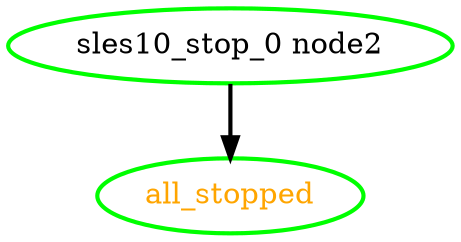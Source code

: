  digraph "g" {
"all_stopped" [ style=bold color="green" fontcolor="orange"  ]
"sles10_stop_0 node2" -> "all_stopped" [ style = bold]
"sles10_stop_0 node2" [ style=bold color="green" fontcolor="black"  ]
}
